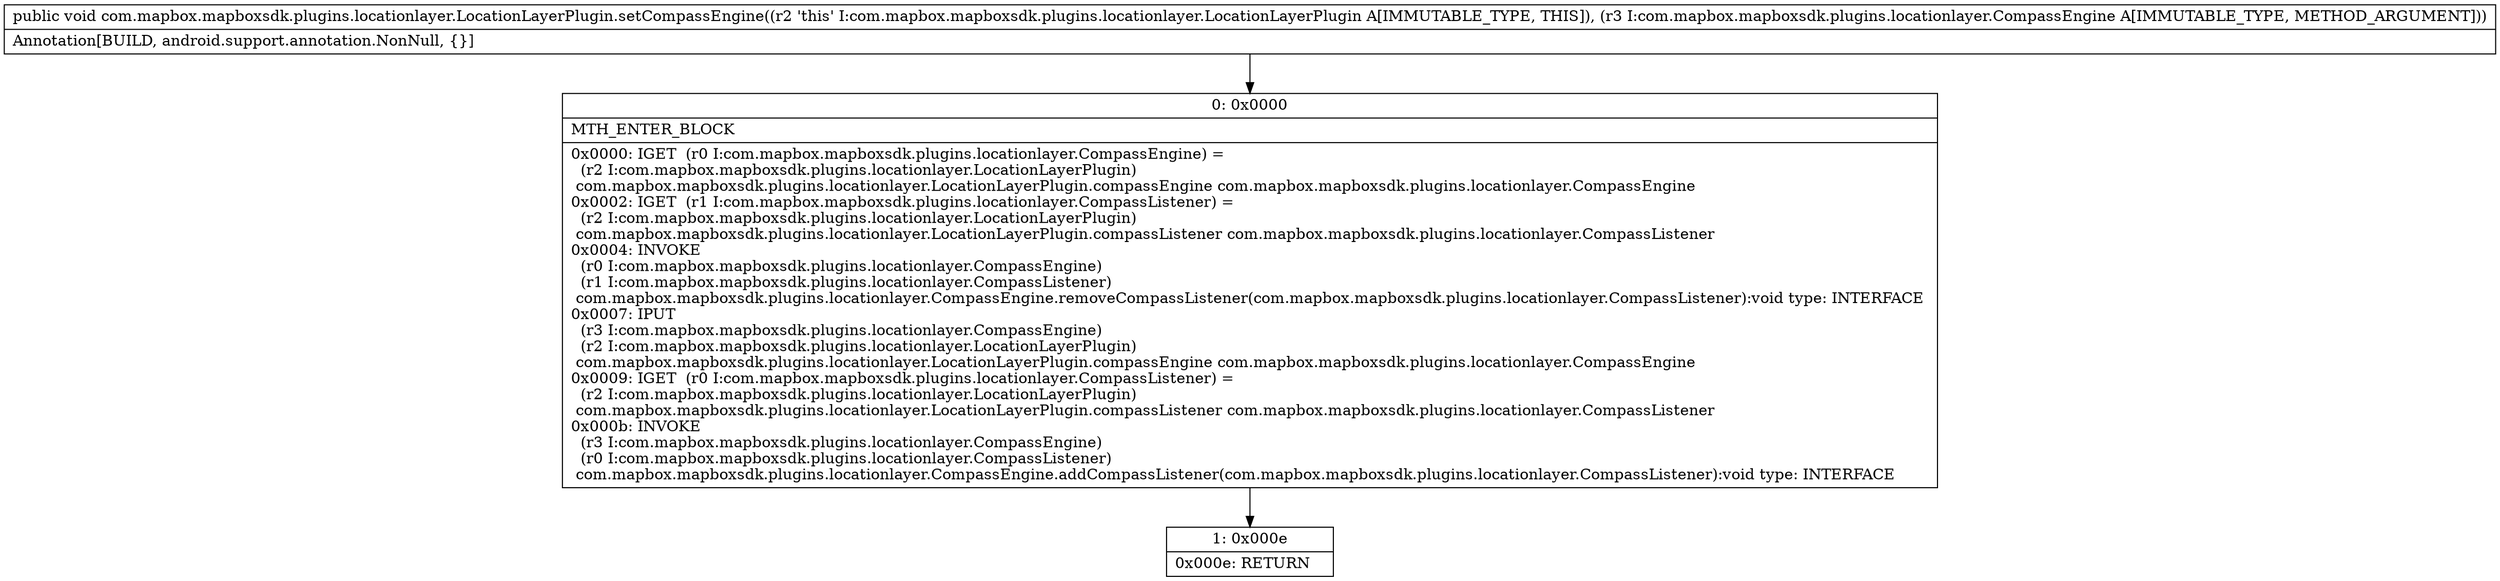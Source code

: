 digraph "CFG forcom.mapbox.mapboxsdk.plugins.locationlayer.LocationLayerPlugin.setCompassEngine(Lcom\/mapbox\/mapboxsdk\/plugins\/locationlayer\/CompassEngine;)V" {
Node_0 [shape=record,label="{0\:\ 0x0000|MTH_ENTER_BLOCK\l|0x0000: IGET  (r0 I:com.mapbox.mapboxsdk.plugins.locationlayer.CompassEngine) = \l  (r2 I:com.mapbox.mapboxsdk.plugins.locationlayer.LocationLayerPlugin)\l com.mapbox.mapboxsdk.plugins.locationlayer.LocationLayerPlugin.compassEngine com.mapbox.mapboxsdk.plugins.locationlayer.CompassEngine \l0x0002: IGET  (r1 I:com.mapbox.mapboxsdk.plugins.locationlayer.CompassListener) = \l  (r2 I:com.mapbox.mapboxsdk.plugins.locationlayer.LocationLayerPlugin)\l com.mapbox.mapboxsdk.plugins.locationlayer.LocationLayerPlugin.compassListener com.mapbox.mapboxsdk.plugins.locationlayer.CompassListener \l0x0004: INVOKE  \l  (r0 I:com.mapbox.mapboxsdk.plugins.locationlayer.CompassEngine)\l  (r1 I:com.mapbox.mapboxsdk.plugins.locationlayer.CompassListener)\l com.mapbox.mapboxsdk.plugins.locationlayer.CompassEngine.removeCompassListener(com.mapbox.mapboxsdk.plugins.locationlayer.CompassListener):void type: INTERFACE \l0x0007: IPUT  \l  (r3 I:com.mapbox.mapboxsdk.plugins.locationlayer.CompassEngine)\l  (r2 I:com.mapbox.mapboxsdk.plugins.locationlayer.LocationLayerPlugin)\l com.mapbox.mapboxsdk.plugins.locationlayer.LocationLayerPlugin.compassEngine com.mapbox.mapboxsdk.plugins.locationlayer.CompassEngine \l0x0009: IGET  (r0 I:com.mapbox.mapboxsdk.plugins.locationlayer.CompassListener) = \l  (r2 I:com.mapbox.mapboxsdk.plugins.locationlayer.LocationLayerPlugin)\l com.mapbox.mapboxsdk.plugins.locationlayer.LocationLayerPlugin.compassListener com.mapbox.mapboxsdk.plugins.locationlayer.CompassListener \l0x000b: INVOKE  \l  (r3 I:com.mapbox.mapboxsdk.plugins.locationlayer.CompassEngine)\l  (r0 I:com.mapbox.mapboxsdk.plugins.locationlayer.CompassListener)\l com.mapbox.mapboxsdk.plugins.locationlayer.CompassEngine.addCompassListener(com.mapbox.mapboxsdk.plugins.locationlayer.CompassListener):void type: INTERFACE \l}"];
Node_1 [shape=record,label="{1\:\ 0x000e|0x000e: RETURN   \l}"];
MethodNode[shape=record,label="{public void com.mapbox.mapboxsdk.plugins.locationlayer.LocationLayerPlugin.setCompassEngine((r2 'this' I:com.mapbox.mapboxsdk.plugins.locationlayer.LocationLayerPlugin A[IMMUTABLE_TYPE, THIS]), (r3 I:com.mapbox.mapboxsdk.plugins.locationlayer.CompassEngine A[IMMUTABLE_TYPE, METHOD_ARGUMENT]))  | Annotation[BUILD, android.support.annotation.NonNull, \{\}]\l}"];
MethodNode -> Node_0;
Node_0 -> Node_1;
}

